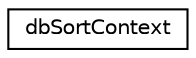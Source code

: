 digraph "Graphical Class Hierarchy"
{
 // INTERACTIVE_SVG=YES
 // LATEX_PDF_SIZE
  edge [fontname="Helvetica",fontsize="10",labelfontname="Helvetica",labelfontsize="10"];
  node [fontname="Helvetica",fontsize="10",shape=record];
  rankdir="LR";
  Node0 [label="dbSortContext",height=0.2,width=0.4,color="black", fillcolor="white", style="filled",URL="$structdbSortContext.html",tooltip=" "];
}
